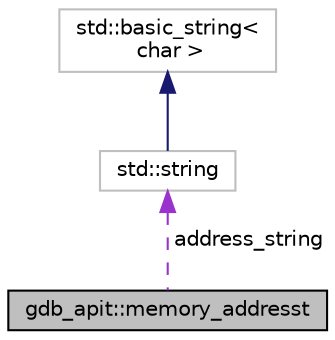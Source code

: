 digraph "gdb_apit::memory_addresst"
{
 // LATEX_PDF_SIZE
  bgcolor="transparent";
  edge [fontname="Helvetica",fontsize="10",labelfontname="Helvetica",labelfontsize="10"];
  node [fontname="Helvetica",fontsize="10",shape=record];
  Node1 [label="gdb_apit::memory_addresst",height=0.2,width=0.4,color="black", fillcolor="grey75", style="filled", fontcolor="black",tooltip="Memory address imbued with the explicit boolean data indicating if the address is null or not."];
  Node2 -> Node1 [dir="back",color="darkorchid3",fontsize="10",style="dashed",label=" address_string" ,fontname="Helvetica"];
  Node2 [label="std::string",height=0.2,width=0.4,color="grey75",tooltip="STL class."];
  Node3 -> Node2 [dir="back",color="midnightblue",fontsize="10",style="solid",fontname="Helvetica"];
  Node3 [label="std::basic_string\<\l char \>",height=0.2,width=0.4,color="grey75",tooltip="STL class."];
}
